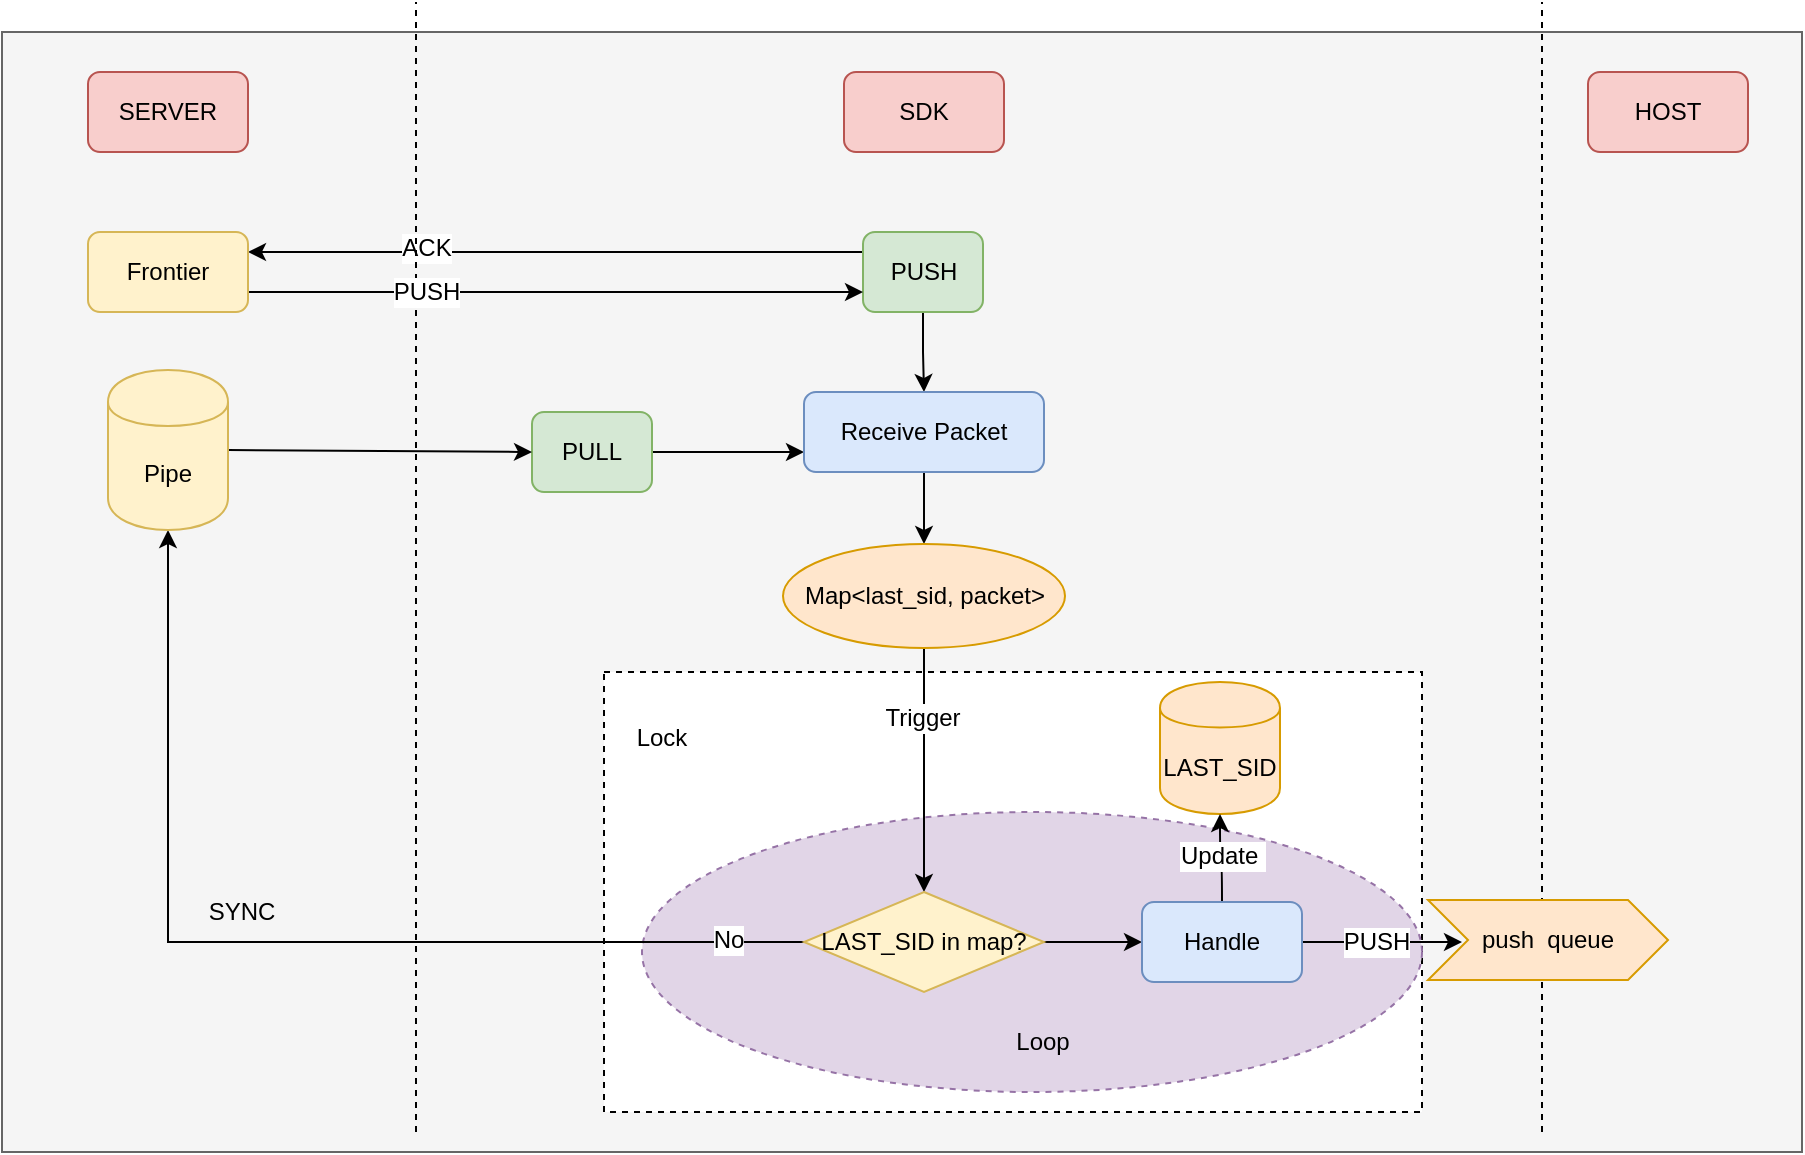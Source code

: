 <mxfile version="10.6.0" type="github"><diagram id="J8xc-H_sa1UZDvFkI347" name="Page-1"><mxGraphModel dx="2008" dy="743" grid="1" gridSize="10" guides="1" tooltips="1" connect="1" arrows="1" fold="1" page="1" pageScale="1" pageWidth="850" pageHeight="1100" math="0" shadow="0"><root><mxCell id="0"/><mxCell id="1" parent="0"/><mxCell id="8LaYWBTpPzUXE6OAJdE9-2" value="" style="rounded=0;whiteSpace=wrap;html=1;fillColor=#f5f5f5;strokeColor=#666666;fontColor=#333333;" vertex="1" parent="1"><mxGeometry x="-70" y="50" width="900" height="560" as="geometry"/></mxCell><mxCell id="8LaYWBTpPzUXE6OAJdE9-65" value="" style="rounded=0;whiteSpace=wrap;html=1;dashed=1;" vertex="1" parent="1"><mxGeometry x="231" y="370" width="409" height="220" as="geometry"/></mxCell><mxCell id="8LaYWBTpPzUXE6OAJdE9-58" value="" style="ellipse;whiteSpace=wrap;html=1;rounded=1;dashed=1;fillColor=#e1d5e7;strokeColor=#9673a6;" vertex="1" parent="1"><mxGeometry x="250" y="440" width="390" height="140" as="geometry"/></mxCell><mxCell id="8LaYWBTpPzUXE6OAJdE9-6" value="SERVER" style="rounded=1;whiteSpace=wrap;html=1;fillColor=#f8cecc;strokeColor=#b85450;" vertex="1" parent="1"><mxGeometry x="-27" y="70" width="80" height="40" as="geometry"/></mxCell><mxCell id="8LaYWBTpPzUXE6OAJdE9-7" value="SDK" style="rounded=1;whiteSpace=wrap;html=1;fillColor=#f8cecc;strokeColor=#b85450;" vertex="1" parent="1"><mxGeometry x="351" y="70" width="80" height="40" as="geometry"/></mxCell><mxCell id="8LaYWBTpPzUXE6OAJdE9-8" value="HOST" style="rounded=1;whiteSpace=wrap;html=1;fillColor=#f8cecc;strokeColor=#b85450;" vertex="1" parent="1"><mxGeometry x="723" y="70" width="80" height="40" as="geometry"/></mxCell><mxCell id="8LaYWBTpPzUXE6OAJdE9-76" style="edgeStyle=orthogonalEdgeStyle;rounded=0;orthogonalLoop=1;jettySize=auto;html=1;exitX=0;exitY=0.25;exitDx=0;exitDy=0;entryX=1;entryY=0.25;entryDx=0;entryDy=0;" edge="1" parent="1" source="8LaYWBTpPzUXE6OAJdE9-9" target="8LaYWBTpPzUXE6OAJdE9-74"><mxGeometry relative="1" as="geometry"/></mxCell><mxCell id="8LaYWBTpPzUXE6OAJdE9-77" value="ACK" style="text;html=1;resizable=0;points=[];align=center;verticalAlign=middle;labelBackgroundColor=#ffffff;" vertex="1" connectable="0" parent="8LaYWBTpPzUXE6OAJdE9-76"><mxGeometry x="0.424" y="-2" relative="1" as="geometry"><mxPoint as="offset"/></mxGeometry></mxCell><mxCell id="8LaYWBTpPzUXE6OAJdE9-82" style="edgeStyle=orthogonalEdgeStyle;rounded=0;orthogonalLoop=1;jettySize=auto;html=1;exitX=0.5;exitY=1;exitDx=0;exitDy=0;entryX=0.5;entryY=0;entryDx=0;entryDy=0;" edge="1" parent="1" source="8LaYWBTpPzUXE6OAJdE9-9" target="8LaYWBTpPzUXE6OAJdE9-12"><mxGeometry relative="1" as="geometry"/></mxCell><mxCell id="8LaYWBTpPzUXE6OAJdE9-9" value="PUSH" style="rounded=1;whiteSpace=wrap;html=1;fillColor=#d5e8d4;strokeColor=#82b366;" vertex="1" parent="1"><mxGeometry x="360.5" y="150" width="60" height="40" as="geometry"/></mxCell><mxCell id="8LaYWBTpPzUXE6OAJdE9-70" style="edgeStyle=orthogonalEdgeStyle;rounded=0;orthogonalLoop=1;jettySize=auto;html=1;exitX=1;exitY=0.5;exitDx=0;exitDy=0;entryX=0;entryY=0.75;entryDx=0;entryDy=0;" edge="1" parent="1" source="8LaYWBTpPzUXE6OAJdE9-10" target="8LaYWBTpPzUXE6OAJdE9-12"><mxGeometry relative="1" as="geometry"/></mxCell><mxCell id="8LaYWBTpPzUXE6OAJdE9-10" value="PULL" style="rounded=1;whiteSpace=wrap;html=1;fillColor=#d5e8d4;strokeColor=#82b366;" vertex="1" parent="1"><mxGeometry x="195" y="240" width="60" height="40" as="geometry"/></mxCell><mxCell id="8LaYWBTpPzUXE6OAJdE9-17" style="edgeStyle=orthogonalEdgeStyle;rounded=0;orthogonalLoop=1;jettySize=auto;html=1;exitX=0.5;exitY=1;exitDx=0;exitDy=0;entryX=0.5;entryY=0;entryDx=0;entryDy=0;" edge="1" parent="1" source="8LaYWBTpPzUXE6OAJdE9-12" target="8LaYWBTpPzUXE6OAJdE9-25"><mxGeometry relative="1" as="geometry"><mxPoint x="391" y="239" as="targetPoint"/></mxGeometry></mxCell><mxCell id="8LaYWBTpPzUXE6OAJdE9-12" value="Receive Packet" style="rounded=1;whiteSpace=wrap;html=1;fillColor=#dae8fc;strokeColor=#6c8ebf;" vertex="1" parent="1"><mxGeometry x="331" y="230" width="120" height="40" as="geometry"/></mxCell><mxCell id="8LaYWBTpPzUXE6OAJdE9-27" style="edgeStyle=orthogonalEdgeStyle;rounded=0;orthogonalLoop=1;jettySize=auto;html=1;exitX=0.5;exitY=1;exitDx=0;exitDy=0;entryX=0.5;entryY=0;entryDx=0;entryDy=0;" edge="1" parent="1" source="8LaYWBTpPzUXE6OAJdE9-25" target="8LaYWBTpPzUXE6OAJdE9-31"><mxGeometry relative="1" as="geometry"><mxPoint x="391" y="460" as="targetPoint"/></mxGeometry></mxCell><mxCell id="8LaYWBTpPzUXE6OAJdE9-28" value="Trigger" style="text;html=1;resizable=0;points=[];align=center;verticalAlign=middle;labelBackgroundColor=#ffffff;" vertex="1" connectable="0" parent="8LaYWBTpPzUXE6OAJdE9-27"><mxGeometry x="-0.21" y="-1" relative="1" as="geometry"><mxPoint y="-13" as="offset"/></mxGeometry></mxCell><mxCell id="8LaYWBTpPzUXE6OAJdE9-25" value="Map&amp;lt;last_sid, packet&amp;gt;" style="ellipse;whiteSpace=wrap;html=1;rounded=1;fillColor=#ffe6cc;strokeColor=#d79b00;" vertex="1" parent="1"><mxGeometry x="320.5" y="306" width="141" height="52" as="geometry"/></mxCell><mxCell id="8LaYWBTpPzUXE6OAJdE9-29" value="LAST_SID" style="shape=cylinder;whiteSpace=wrap;html=1;boundedLbl=1;backgroundOutline=1;rounded=1;fillColor=#ffe6cc;strokeColor=#d79b00;" vertex="1" parent="1"><mxGeometry x="509" y="375" width="60" height="66" as="geometry"/></mxCell><mxCell id="8LaYWBTpPzUXE6OAJdE9-50" style="edgeStyle=orthogonalEdgeStyle;curved=1;rounded=0;orthogonalLoop=1;jettySize=auto;html=1;exitX=1;exitY=0.5;exitDx=0;exitDy=0;entryX=0;entryY=0.5;entryDx=0;entryDy=0;" edge="1" parent="1" source="8LaYWBTpPzUXE6OAJdE9-31" target="8LaYWBTpPzUXE6OAJdE9-49"><mxGeometry relative="1" as="geometry"/></mxCell><mxCell id="8LaYWBTpPzUXE6OAJdE9-68" style="edgeStyle=orthogonalEdgeStyle;rounded=0;orthogonalLoop=1;jettySize=auto;html=1;exitX=0;exitY=0.5;exitDx=0;exitDy=0;entryX=0.5;entryY=1;entryDx=0;entryDy=0;" edge="1" parent="1" source="8LaYWBTpPzUXE6OAJdE9-31" target="8LaYWBTpPzUXE6OAJdE9-62"><mxGeometry relative="1" as="geometry"/></mxCell><mxCell id="8LaYWBTpPzUXE6OAJdE9-69" value="No" style="text;html=1;resizable=0;points=[];align=center;verticalAlign=middle;labelBackgroundColor=#ffffff;" vertex="1" connectable="0" parent="8LaYWBTpPzUXE6OAJdE9-68"><mxGeometry x="-0.854" y="-1" relative="1" as="geometry"><mxPoint as="offset"/></mxGeometry></mxCell><mxCell id="8LaYWBTpPzUXE6OAJdE9-31" value="LAST_SID in map?" style="rhombus;whiteSpace=wrap;html=1;fillColor=#fff2cc;strokeColor=#d6b656;" vertex="1" parent="1"><mxGeometry x="331" y="480" width="120" height="50" as="geometry"/></mxCell><mxCell id="8LaYWBTpPzUXE6OAJdE9-51" style="edgeStyle=orthogonalEdgeStyle;curved=1;rounded=0;orthogonalLoop=1;jettySize=auto;html=1;exitX=0.5;exitY=0;exitDx=0;exitDy=0;entryX=0.5;entryY=1;entryDx=0;entryDy=0;" edge="1" parent="1" source="8LaYWBTpPzUXE6OAJdE9-49" target="8LaYWBTpPzUXE6OAJdE9-29"><mxGeometry relative="1" as="geometry"/></mxCell><mxCell id="8LaYWBTpPzUXE6OAJdE9-52" value="Update&amp;nbsp;" style="text;html=1;resizable=0;points=[];align=center;verticalAlign=middle;labelBackgroundColor=#ffffff;" vertex="1" connectable="0" parent="8LaYWBTpPzUXE6OAJdE9-51"><mxGeometry x="0.071" y="-1" relative="1" as="geometry"><mxPoint as="offset"/></mxGeometry></mxCell><mxCell id="8LaYWBTpPzUXE6OAJdE9-56" style="edgeStyle=none;rounded=0;orthogonalLoop=1;jettySize=auto;html=1;exitX=1;exitY=0.5;exitDx=0;exitDy=0;" edge="1" parent="1" source="8LaYWBTpPzUXE6OAJdE9-49"><mxGeometry relative="1" as="geometry"><mxPoint x="660" y="505" as="targetPoint"/></mxGeometry></mxCell><mxCell id="8LaYWBTpPzUXE6OAJdE9-57" value="PUSH" style="text;html=1;resizable=0;points=[];align=center;verticalAlign=middle;labelBackgroundColor=#ffffff;" vertex="1" connectable="0" parent="8LaYWBTpPzUXE6OAJdE9-56"><mxGeometry x="-0.075" relative="1" as="geometry"><mxPoint as="offset"/></mxGeometry></mxCell><mxCell id="8LaYWBTpPzUXE6OAJdE9-49" value="Handle" style="rounded=1;whiteSpace=wrap;html=1;fillColor=#dae8fc;strokeColor=#6c8ebf;" vertex="1" parent="1"><mxGeometry x="500" y="485" width="80" height="40" as="geometry"/></mxCell><mxCell id="8LaYWBTpPzUXE6OAJdE9-55" value="" style="endArrow=none;dashed=1;html=1;entryX=0.75;entryY=0;entryDx=0;entryDy=0;exitX=0.75;exitY=1;exitDx=0;exitDy=0;" edge="1" parent="1"><mxGeometry width="50" height="50" relative="1" as="geometry"><mxPoint x="700" y="600" as="sourcePoint"/><mxPoint x="700" y="35" as="targetPoint"/></mxGeometry></mxCell><mxCell id="8LaYWBTpPzUXE6OAJdE9-59" value="Loop" style="text;html=1;strokeColor=none;fillColor=none;align=center;verticalAlign=middle;whiteSpace=wrap;rounded=0;dashed=1;" vertex="1" parent="1"><mxGeometry x="420.5" y="540" width="59" height="30" as="geometry"/></mxCell><mxCell id="8LaYWBTpPzUXE6OAJdE9-60" value="" style="endArrow=none;dashed=1;html=1;entryX=0.75;entryY=0;entryDx=0;entryDy=0;exitX=0.75;exitY=1;exitDx=0;exitDy=0;" edge="1" parent="1"><mxGeometry width="50" height="50" relative="1" as="geometry"><mxPoint x="137" y="600" as="sourcePoint"/><mxPoint x="137" y="35" as="targetPoint"/></mxGeometry></mxCell><mxCell id="8LaYWBTpPzUXE6OAJdE9-61" value="push&amp;nbsp; queue" style="shape=step;perimeter=stepPerimeter;whiteSpace=wrap;html=1;fixedSize=1;rounded=0;fillColor=#ffe6cc;strokeColor=#d79b00;" vertex="1" parent="1"><mxGeometry x="643" y="484" width="120" height="40" as="geometry"/></mxCell><mxCell id="8LaYWBTpPzUXE6OAJdE9-64" style="edgeStyle=none;rounded=0;orthogonalLoop=1;jettySize=auto;html=1;exitX=1;exitY=0.5;exitDx=0;exitDy=0;entryX=0;entryY=0.5;entryDx=0;entryDy=0;" edge="1" parent="1" source="8LaYWBTpPzUXE6OAJdE9-62" target="8LaYWBTpPzUXE6OAJdE9-10"><mxGeometry relative="1" as="geometry"/></mxCell><mxCell id="8LaYWBTpPzUXE6OAJdE9-62" value="Pipe" style="shape=cylinder;whiteSpace=wrap;html=1;boundedLbl=1;backgroundOutline=1;rounded=0;fillColor=#fff2cc;strokeColor=#d6b656;" vertex="1" parent="1"><mxGeometry x="-17" y="219" width="60" height="80" as="geometry"/></mxCell><mxCell id="8LaYWBTpPzUXE6OAJdE9-66" value="Lock" style="text;html=1;strokeColor=none;fillColor=none;align=center;verticalAlign=middle;whiteSpace=wrap;rounded=0;dashed=1;" vertex="1" parent="1"><mxGeometry x="240" y="393" width="40" height="20" as="geometry"/></mxCell><mxCell id="8LaYWBTpPzUXE6OAJdE9-73" value="SYNC" style="text;html=1;strokeColor=none;fillColor=none;align=center;verticalAlign=middle;whiteSpace=wrap;rounded=0;dashed=1;" vertex="1" parent="1"><mxGeometry x="30" y="480" width="40" height="20" as="geometry"/></mxCell><mxCell id="8LaYWBTpPzUXE6OAJdE9-75" style="edgeStyle=orthogonalEdgeStyle;rounded=0;orthogonalLoop=1;jettySize=auto;html=1;exitX=1;exitY=0.75;exitDx=0;exitDy=0;entryX=0;entryY=0.75;entryDx=0;entryDy=0;" edge="1" parent="1" source="8LaYWBTpPzUXE6OAJdE9-74" target="8LaYWBTpPzUXE6OAJdE9-9"><mxGeometry relative="1" as="geometry"/></mxCell><mxCell id="8LaYWBTpPzUXE6OAJdE9-78" value="PUSH" style="text;html=1;resizable=0;points=[];align=center;verticalAlign=middle;labelBackgroundColor=#ffffff;" vertex="1" connectable="0" parent="8LaYWBTpPzUXE6OAJdE9-75"><mxGeometry x="-0.424" relative="1" as="geometry"><mxPoint as="offset"/></mxGeometry></mxCell><mxCell id="8LaYWBTpPzUXE6OAJdE9-74" value="Frontier" style="rounded=1;whiteSpace=wrap;html=1;fillColor=#fff2cc;strokeColor=#d6b656;" vertex="1" parent="1"><mxGeometry x="-27" y="150" width="80" height="40" as="geometry"/></mxCell></root></mxGraphModel></diagram></mxfile>